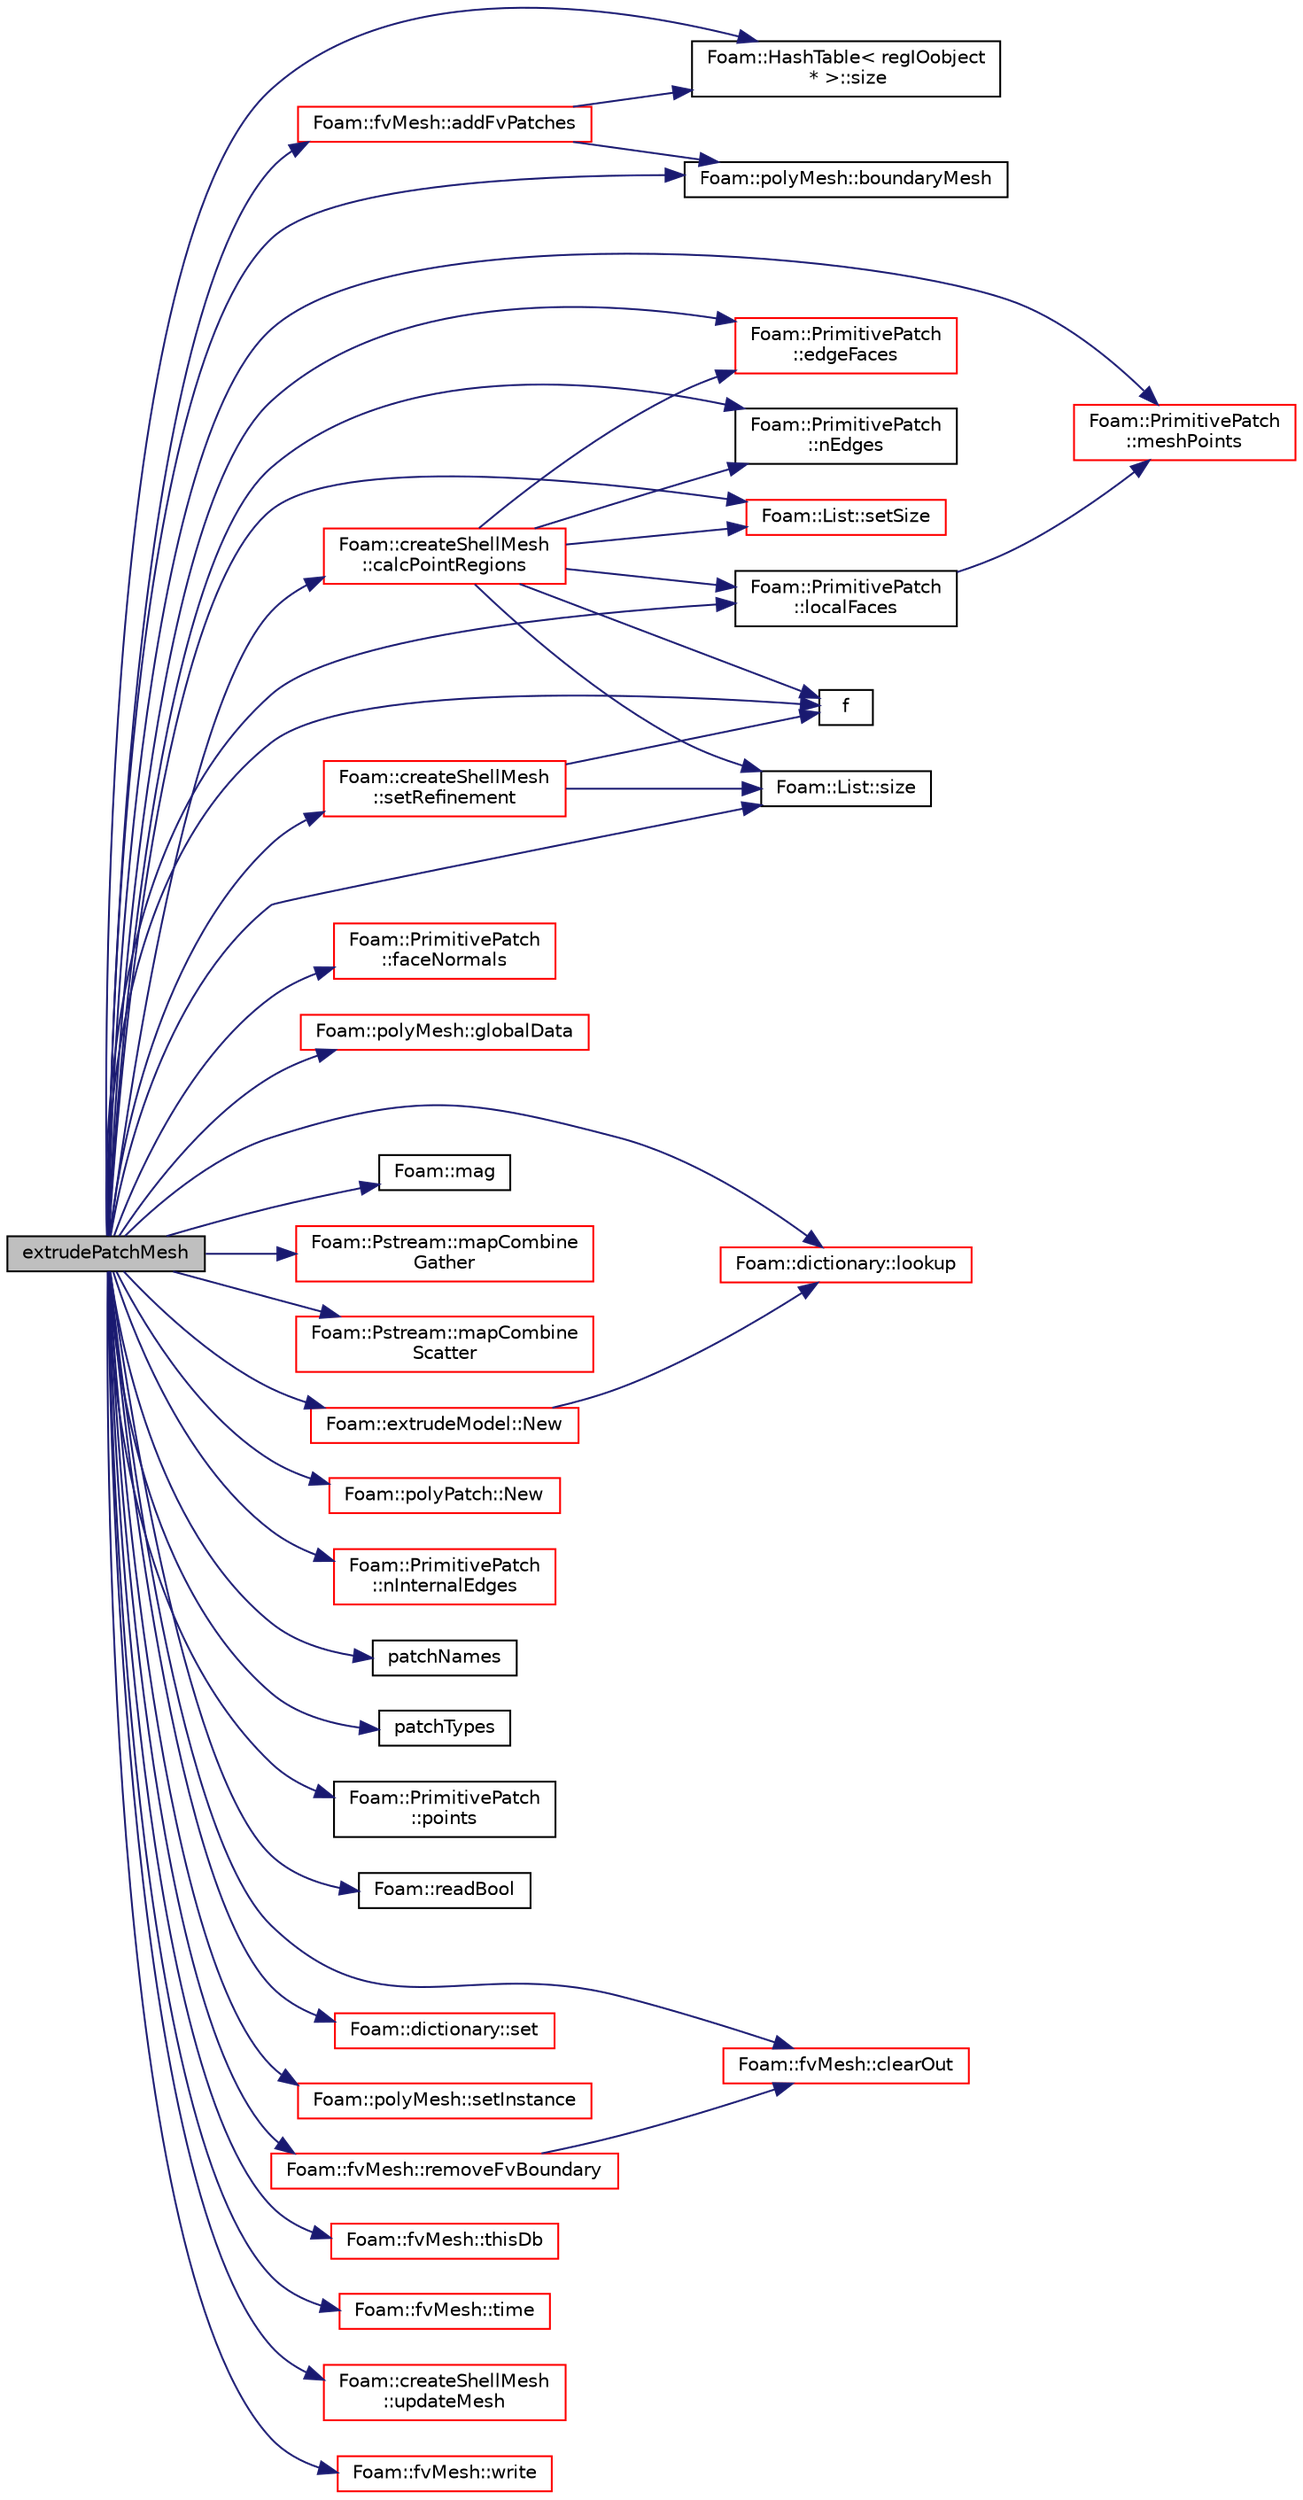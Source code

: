digraph "extrudePatchMesh"
{
  bgcolor="transparent";
  edge [fontname="Helvetica",fontsize="10",labelfontname="Helvetica",labelfontsize="10"];
  node [fontname="Helvetica",fontsize="10",shape=record];
  rankdir="LR";
  Node1 [label="extrudePatchMesh",height=0.2,width=0.4,color="black", fillcolor="grey75", style="filled", fontcolor="black"];
  Node1 -> Node2 [color="midnightblue",fontsize="10",style="solid",fontname="Helvetica"];
  Node2 [label="Foam::fvMesh::addFvPatches",height=0.2,width=0.4,color="red",URL="$a00876.html#a807737f477e7b9e29eb35303a67f80ee",tooltip="Add boundary patches. Constructor helper. "];
  Node2 -> Node3 [color="midnightblue",fontsize="10",style="solid",fontname="Helvetica"];
  Node3 [label="Foam::HashTable\< regIOobject\l * \>::size",height=0.2,width=0.4,color="black",URL="$a00984.html#a723361dc2020160f5492e8fe2d09fa44",tooltip="Return number of elements in table. "];
  Node2 -> Node4 [color="midnightblue",fontsize="10",style="solid",fontname="Helvetica"];
  Node4 [label="Foam::polyMesh::boundaryMesh",height=0.2,width=0.4,color="black",URL="$a01917.html#a6b7f5ba89250dbd7a1c6c7860ab60fe3",tooltip="Return boundary mesh. "];
  Node1 -> Node4 [color="midnightblue",fontsize="10",style="solid",fontname="Helvetica"];
  Node1 -> Node5 [color="midnightblue",fontsize="10",style="solid",fontname="Helvetica"];
  Node5 [label="Foam::createShellMesh\l::calcPointRegions",height=0.2,width=0.4,color="red",URL="$a00435.html#abd09fd2558d9fc41e9a503ce2976fe5f",tooltip="Helper: calculate point regions. The point region is the. "];
  Node5 -> Node6 [color="midnightblue",fontsize="10",style="solid",fontname="Helvetica"];
  Node6 [label="Foam::PrimitivePatch\l::edgeFaces",height=0.2,width=0.4,color="red",URL="$a01972.html#ab456054a1e7e1a07261799f50167916f",tooltip="Return edge-face addressing. "];
  Node5 -> Node7 [color="midnightblue",fontsize="10",style="solid",fontname="Helvetica"];
  Node7 [label="f",height=0.2,width=0.4,color="black",URL="$a03926.html#a888be93833ac7a23170555c69c690288"];
  Node5 -> Node8 [color="midnightblue",fontsize="10",style="solid",fontname="Helvetica"];
  Node8 [label="Foam::PrimitivePatch\l::localFaces",height=0.2,width=0.4,color="black",URL="$a01972.html#af5aca3ce69275c80366bc8d5c0584da2",tooltip="Return patch faces addressing into local point list. "];
  Node8 -> Node9 [color="midnightblue",fontsize="10",style="solid",fontname="Helvetica"];
  Node9 [label="Foam::PrimitivePatch\l::meshPoints",height=0.2,width=0.4,color="red",URL="$a01972.html#ae4935f85c38392518565dd7c666e3caf",tooltip="Return labelList of mesh points in patch. They are constructed. "];
  Node5 -> Node10 [color="midnightblue",fontsize="10",style="solid",fontname="Helvetica"];
  Node10 [label="Foam::PrimitivePatch\l::nEdges",height=0.2,width=0.4,color="black",URL="$a01972.html#a1db9478309c639504a743b7b194226f4",tooltip="Return number of edges in patch. "];
  Node5 -> Node11 [color="midnightblue",fontsize="10",style="solid",fontname="Helvetica"];
  Node11 [label="Foam::List::setSize",height=0.2,width=0.4,color="red",URL="$a01364.html#aedb985ffeaf1bdbfeccc2a8730405703",tooltip="Reset size of List. "];
  Node5 -> Node12 [color="midnightblue",fontsize="10",style="solid",fontname="Helvetica"];
  Node12 [label="Foam::List::size",height=0.2,width=0.4,color="black",URL="$a01364.html#a8a5f6fa29bd4b500caf186f60245b384",tooltip="Override size to be inconsistent with allocated storage. "];
  Node1 -> Node13 [color="midnightblue",fontsize="10",style="solid",fontname="Helvetica"];
  Node13 [label="Foam::fvMesh::clearOut",height=0.2,width=0.4,color="red",URL="$a00876.html#af320697688df08f1438d37a86bcaf25d",tooltip="Clear all geometry and addressing. "];
  Node1 -> Node6 [color="midnightblue",fontsize="10",style="solid",fontname="Helvetica"];
  Node1 -> Node7 [color="midnightblue",fontsize="10",style="solid",fontname="Helvetica"];
  Node1 -> Node14 [color="midnightblue",fontsize="10",style="solid",fontname="Helvetica"];
  Node14 [label="Foam::PrimitivePatch\l::faceNormals",height=0.2,width=0.4,color="red",URL="$a01972.html#aa454c45ea89f03f5d0bd92ea2f38d85a",tooltip="Return face normals for patch. "];
  Node1 -> Node15 [color="midnightblue",fontsize="10",style="solid",fontname="Helvetica"];
  Node15 [label="Foam::polyMesh::globalData",height=0.2,width=0.4,color="red",URL="$a01917.html#ad152d9d2d71b7bb6ab77c5ef580cb8ee",tooltip="Return parallel info. "];
  Node1 -> Node8 [color="midnightblue",fontsize="10",style="solid",fontname="Helvetica"];
  Node1 -> Node16 [color="midnightblue",fontsize="10",style="solid",fontname="Helvetica"];
  Node16 [label="Foam::dictionary::lookup",height=0.2,width=0.4,color="red",URL="$a00523.html#a8baab402d653d6e789f67c57e23a5b59",tooltip="Find and return an entry data stream. "];
  Node1 -> Node17 [color="midnightblue",fontsize="10",style="solid",fontname="Helvetica"];
  Node17 [label="Foam::mag",height=0.2,width=0.4,color="black",URL="$a10733.html#a929da2a3fdcf3dacbbe0487d3a330dae"];
  Node1 -> Node18 [color="midnightblue",fontsize="10",style="solid",fontname="Helvetica"];
  Node18 [label="Foam::Pstream::mapCombine\lGather",height=0.2,width=0.4,color="red",URL="$a02017.html#ab0d015456e1aebecc6f0e06668de1437"];
  Node1 -> Node19 [color="midnightblue",fontsize="10",style="solid",fontname="Helvetica"];
  Node19 [label="Foam::Pstream::mapCombine\lScatter",height=0.2,width=0.4,color="red",URL="$a02017.html#a8989a48f795cff7dd8f59d00c094e484",tooltip="Scatter data. Reverse of combineGather. "];
  Node1 -> Node9 [color="midnightblue",fontsize="10",style="solid",fontname="Helvetica"];
  Node1 -> Node10 [color="midnightblue",fontsize="10",style="solid",fontname="Helvetica"];
  Node1 -> Node20 [color="midnightblue",fontsize="10",style="solid",fontname="Helvetica"];
  Node20 [label="Foam::extrudeModel::New",height=0.2,width=0.4,color="red",URL="$a00712.html#a867815a0232ccb8dc600acc78459d87d",tooltip="Select null constructed. "];
  Node20 -> Node16 [color="midnightblue",fontsize="10",style="solid",fontname="Helvetica"];
  Node1 -> Node21 [color="midnightblue",fontsize="10",style="solid",fontname="Helvetica"];
  Node21 [label="Foam::polyPatch::New",height=0.2,width=0.4,color="red",URL="$a01935.html#a1741756fc2a2b6260b8086d1c4f57291",tooltip="Return a pointer to a new patch created on freestore from. "];
  Node1 -> Node22 [color="midnightblue",fontsize="10",style="solid",fontname="Helvetica"];
  Node22 [label="Foam::PrimitivePatch\l::nInternalEdges",height=0.2,width=0.4,color="red",URL="$a01972.html#ace02a7a9077597f147502cc5d2650081",tooltip="Number of internal edges. "];
  Node1 -> Node23 [color="midnightblue",fontsize="10",style="solid",fontname="Helvetica"];
  Node23 [label="patchNames",height=0.2,width=0.4,color="black",URL="$a03926.html#a2b0b0d262376a4021c85e70b012ebe4e"];
  Node1 -> Node24 [color="midnightblue",fontsize="10",style="solid",fontname="Helvetica"];
  Node24 [label="patchTypes",height=0.2,width=0.4,color="black",URL="$a03926.html#a07847cae401d1d6209dfa6c6da92093d"];
  Node1 -> Node25 [color="midnightblue",fontsize="10",style="solid",fontname="Helvetica"];
  Node25 [label="Foam::PrimitivePatch\l::points",height=0.2,width=0.4,color="black",URL="$a01972.html#a1f42f31bcf706357682dcf097255b544",tooltip="Return reference to global points. "];
  Node1 -> Node26 [color="midnightblue",fontsize="10",style="solid",fontname="Helvetica"];
  Node26 [label="Foam::readBool",height=0.2,width=0.4,color="black",URL="$a10733.html#a128e6922f1b49f939c43266d8ad70ab8"];
  Node1 -> Node27 [color="midnightblue",fontsize="10",style="solid",fontname="Helvetica"];
  Node27 [label="Foam::fvMesh::removeFvBoundary",height=0.2,width=0.4,color="red",URL="$a00876.html#ac0182771afe06e7f2d7d52a627a0e16f",tooltip="Remove boundary patches. Warning: fvPatchFields hold ref to. "];
  Node27 -> Node13 [color="midnightblue",fontsize="10",style="solid",fontname="Helvetica"];
  Node1 -> Node28 [color="midnightblue",fontsize="10",style="solid",fontname="Helvetica"];
  Node28 [label="Foam::dictionary::set",height=0.2,width=0.4,color="red",URL="$a00523.html#a8396ca7a6d20d7aeebc8b1ac9e18460b",tooltip="Assign a new entry, overwrite any existing entry. "];
  Node1 -> Node29 [color="midnightblue",fontsize="10",style="solid",fontname="Helvetica"];
  Node29 [label="Foam::polyMesh::setInstance",height=0.2,width=0.4,color="red",URL="$a01917.html#add9813891a074bebd77384af1717b0bf",tooltip="Set the instance for mesh files. "];
  Node1 -> Node30 [color="midnightblue",fontsize="10",style="solid",fontname="Helvetica"];
  Node30 [label="Foam::createShellMesh\l::setRefinement",height=0.2,width=0.4,color="red",URL="$a00435.html#aef7bf7bc4511c879d54f2bbd3c76729a",tooltip="Play commands into polyTopoChange to create layer mesh. "];
  Node30 -> Node7 [color="midnightblue",fontsize="10",style="solid",fontname="Helvetica"];
  Node30 -> Node12 [color="midnightblue",fontsize="10",style="solid",fontname="Helvetica"];
  Node1 -> Node11 [color="midnightblue",fontsize="10",style="solid",fontname="Helvetica"];
  Node1 -> Node12 [color="midnightblue",fontsize="10",style="solid",fontname="Helvetica"];
  Node1 -> Node3 [color="midnightblue",fontsize="10",style="solid",fontname="Helvetica"];
  Node1 -> Node31 [color="midnightblue",fontsize="10",style="solid",fontname="Helvetica"];
  Node31 [label="Foam::fvMesh::thisDb",height=0.2,width=0.4,color="red",URL="$a00876.html#a76b92e99e4ac245429c721e4cb438c3d",tooltip="Return the object registry - resolve conflict polyMesh/lduMesh. "];
  Node1 -> Node32 [color="midnightblue",fontsize="10",style="solid",fontname="Helvetica"];
  Node32 [label="Foam::fvMesh::time",height=0.2,width=0.4,color="red",URL="$a00876.html#a48fcf6de2789aff6b430b5fc1a05693f",tooltip="Return the top-level database. "];
  Node1 -> Node33 [color="midnightblue",fontsize="10",style="solid",fontname="Helvetica"];
  Node33 [label="Foam::createShellMesh\l::updateMesh",height=0.2,width=0.4,color="red",URL="$a00435.html#ad57565956fd4064299f4bd3c4eebb1d4",tooltip="Update any locally stored mesh information. "];
  Node1 -> Node34 [color="midnightblue",fontsize="10",style="solid",fontname="Helvetica"];
  Node34 [label="Foam::fvMesh::write",height=0.2,width=0.4,color="red",URL="$a00876.html#a6e5faa425b059eeb55cd904755791076",tooltip="Write mesh using IO settings from time. "];
}
